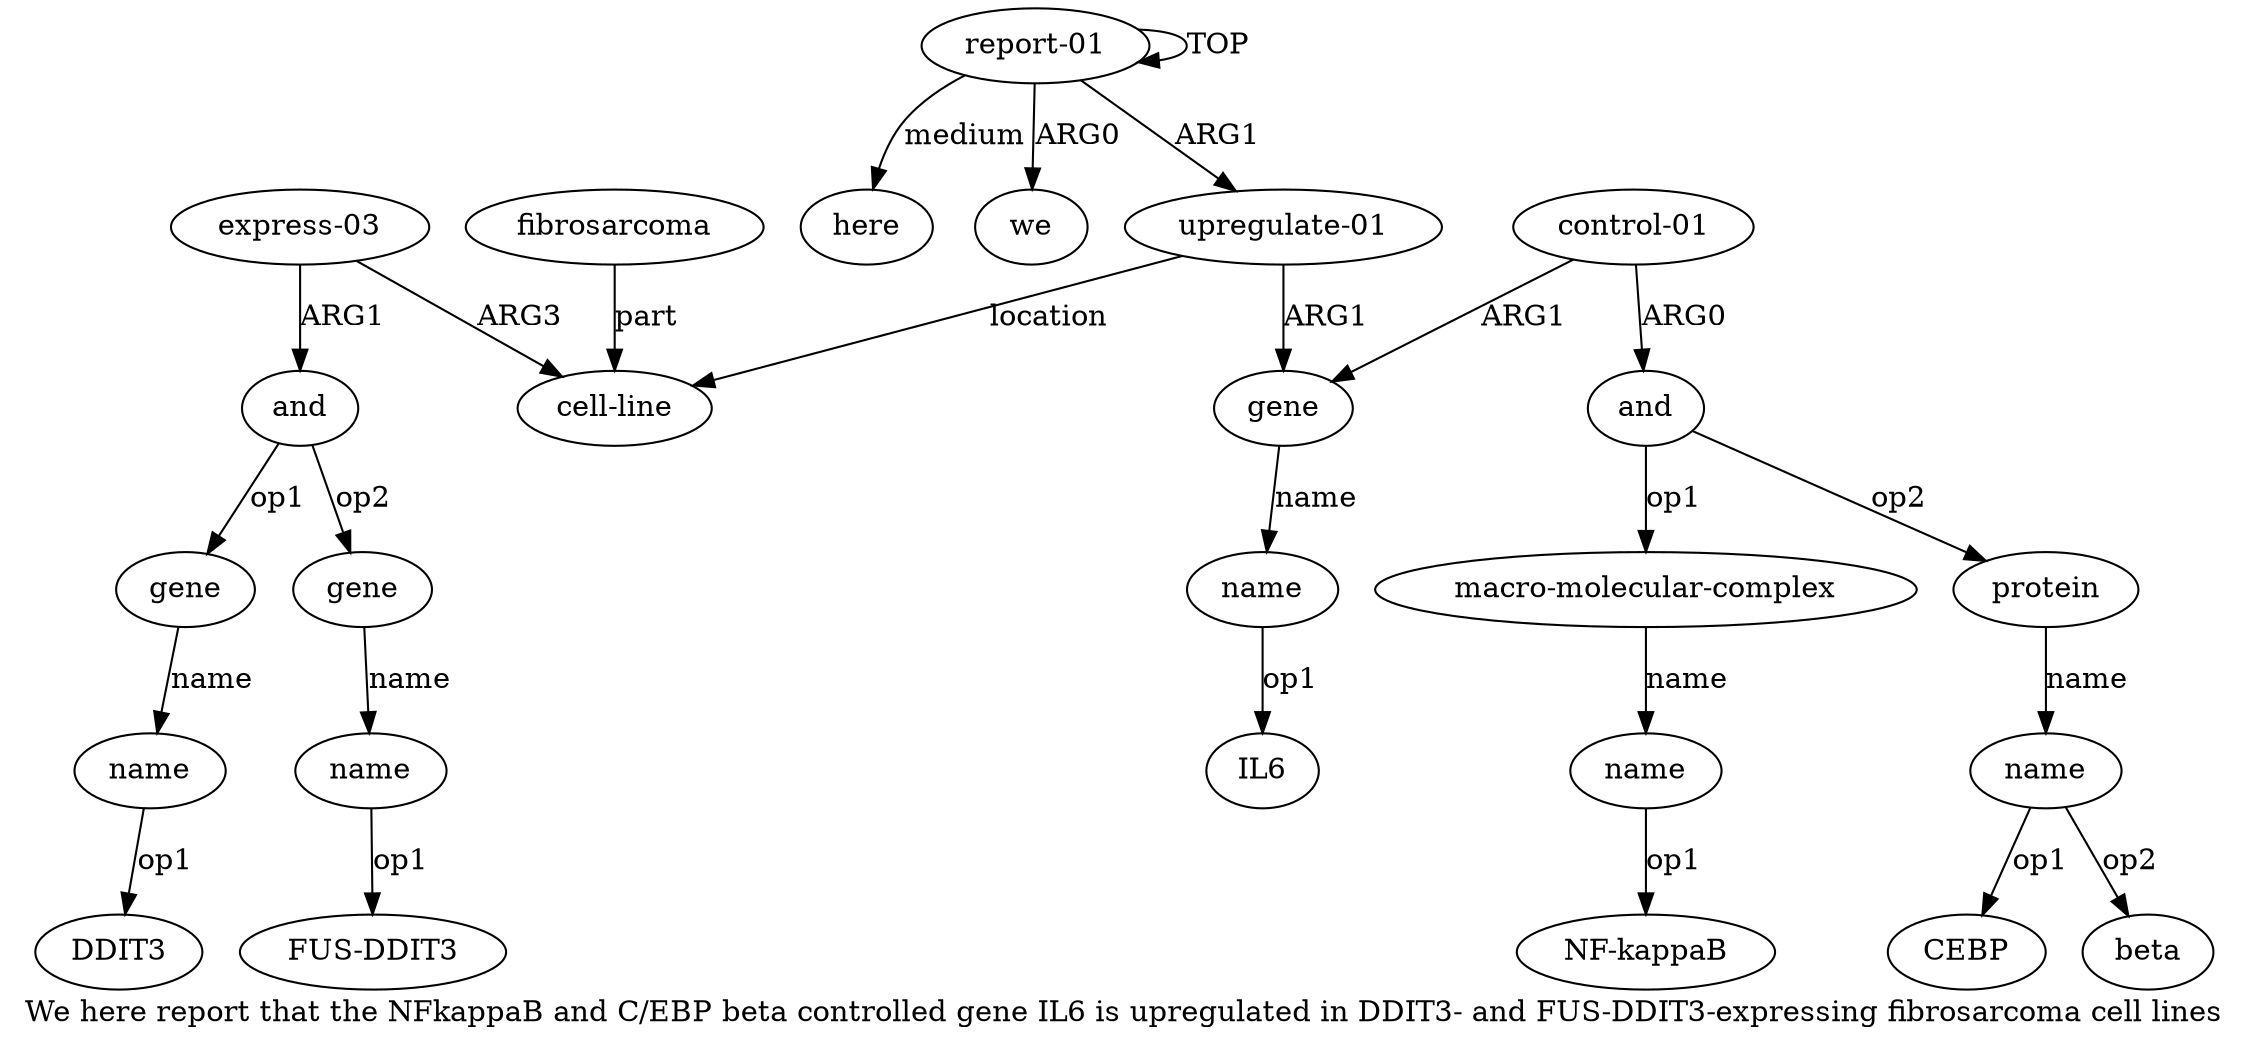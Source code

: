 digraph  {
	graph [label="We here report that the NFkappaB and C/EBP beta controlled gene IL6 is upregulated in DDIT3- and FUS-DDIT3-expressing fibrosarcoma \
cell lines"];
	node [label="\N"];
	"a4 IL6"	 [color=black,
		gold_ind=-1,
		gold_label=IL6,
		label=IL6,
		test_ind=-1,
		test_label=IL6];
	"a10 CEBP"	 [color=black,
		gold_ind=-1,
		gold_label=CEBP,
		label=CEBP,
		test_ind=-1,
		test_label=CEBP];
	"a16 DDIT3"	 [color=black,
		gold_ind=-1,
		gold_label=DDIT3,
		label=DDIT3,
		test_ind=-1,
		test_label=DDIT3];
	"a18 FUS-DDIT3"	 [color=black,
		gold_ind=-1,
		gold_label="FUS-DDIT3",
		label="FUS-DDIT3",
		test_ind=-1,
		test_label="FUS-DDIT3"];
	"a10 beta"	 [color=black,
		gold_ind=-1,
		gold_label=beta,
		label=beta,
		test_ind=-1,
		test_label=beta];
	"a8 NF-kappaB"	 [color=black,
		gold_ind=-1,
		gold_label="NF-kappaB",
		label="NF-kappaB",
		test_ind=-1,
		test_label="NF-kappaB"];
	a15	 [color=black,
		gold_ind=15,
		gold_label=gene,
		label=gene,
		test_ind=15,
		test_label=gene];
	a16	 [color=black,
		gold_ind=16,
		gold_label=name,
		label=name,
		test_ind=16,
		test_label=name];
	a15 -> a16 [key=0,
	color=black,
	gold_label=name,
	label=name,
	test_label=name];
a14 [color=black,
	gold_ind=14,
	gold_label=and,
	label=and,
	test_ind=14,
	test_label=and];
a14 -> a15 [key=0,
color=black,
gold_label=op1,
label=op1,
test_label=op1];
a17 [color=black,
gold_ind=17,
gold_label=gene,
label=gene,
test_ind=17,
test_label=gene];
a14 -> a17 [key=0,
color=black,
gold_label=op2,
label=op2,
test_label=op2];
a18 [color=black,
gold_ind=18,
gold_label=name,
label=name,
test_ind=18,
test_label=name];
a17 -> a18 [key=0,
color=black,
gold_label=name,
label=name,
test_label=name];
a16 -> "a16 DDIT3" [key=0,
color=black,
gold_label=op1,
label=op1,
test_label=op1];
a11 [color=black,
gold_ind=11,
gold_label="cell-line",
label="cell-line",
test_ind=11,
test_label="cell-line"];
a10 [color=black,
gold_ind=10,
gold_label=name,
label=name,
test_ind=10,
test_label=name];
a10 -> "a10 CEBP" [key=0,
color=black,
gold_label=op1,
label=op1,
test_label=op1];
a10 -> "a10 beta" [key=0,
color=black,
gold_label=op2,
label=op2,
test_label=op2];
a13 [color=black,
gold_ind=13,
gold_label="express-03",
label="express-03",
test_ind=13,
test_label="express-03"];
a13 -> a14 [key=0,
color=black,
gold_label=ARG1,
label=ARG1,
test_label=ARG1];
a13 -> a11 [key=0,
color=black,
gold_label=ARG3,
label=ARG3,
test_label=ARG3];
a12 [color=black,
gold_ind=12,
gold_label=fibrosarcoma,
label=fibrosarcoma,
test_ind=12,
test_label=fibrosarcoma];
a12 -> a11 [key=0,
color=black,
gold_label=part,
label=part,
test_label=part];
a19 [color=black,
gold_ind=19,
gold_label=here,
label=here,
test_ind=19,
test_label=here];
a18 -> "a18 FUS-DDIT3" [key=0,
color=black,
gold_label=op1,
label=op1,
test_label=op1];
a1 [color=black,
gold_ind=1,
gold_label=we,
label=we,
test_ind=1,
test_label=we];
a0 [color=black,
gold_ind=0,
gold_label="report-01",
label="report-01",
test_ind=0,
test_label="report-01"];
a0 -> a19 [key=0,
color=black,
gold_label=medium,
label=medium,
test_label=medium];
a0 -> a1 [key=0,
color=black,
gold_label=ARG0,
label=ARG0,
test_label=ARG0];
a0 -> a0 [key=0,
color=black,
gold_label=TOP,
label=TOP,
test_label=TOP];
a2 [color=black,
gold_ind=2,
gold_label="upregulate-01",
label="upregulate-01",
test_ind=2,
test_label="upregulate-01"];
a0 -> a2 [key=0,
color=black,
gold_label=ARG1,
label=ARG1,
test_label=ARG1];
a3 [color=black,
gold_ind=3,
gold_label=gene,
label=gene,
test_ind=3,
test_label=gene];
a4 [color=black,
gold_ind=4,
gold_label=name,
label=name,
test_ind=4,
test_label=name];
a3 -> a4 [key=0,
color=black,
gold_label=name,
label=name,
test_label=name];
a2 -> a11 [key=0,
color=black,
gold_label=location,
label=location,
test_label=location];
a2 -> a3 [key=0,
color=black,
gold_label=ARG1,
label=ARG1,
test_label=ARG1];
a5 [color=black,
gold_ind=5,
gold_label="control-01",
label="control-01",
test_ind=5,
test_label="control-01"];
a5 -> a3 [key=0,
color=black,
gold_label=ARG1,
label=ARG1,
test_label=ARG1];
a6 [color=black,
gold_ind=6,
gold_label=and,
label=and,
test_ind=6,
test_label=and];
a5 -> a6 [key=0,
color=black,
gold_label=ARG0,
label=ARG0,
test_label=ARG0];
a4 -> "a4 IL6" [key=0,
color=black,
gold_label=op1,
label=op1,
test_label=op1];
a7 [color=black,
gold_ind=7,
gold_label="macro-molecular-complex",
label="macro-molecular-complex",
test_ind=7,
test_label="macro-molecular-complex"];
a8 [color=black,
gold_ind=8,
gold_label=name,
label=name,
test_ind=8,
test_label=name];
a7 -> a8 [key=0,
color=black,
gold_label=name,
label=name,
test_label=name];
a6 -> a7 [key=0,
color=black,
gold_label=op1,
label=op1,
test_label=op1];
a9 [color=black,
gold_ind=9,
gold_label=protein,
label=protein,
test_ind=9,
test_label=protein];
a6 -> a9 [key=0,
color=black,
gold_label=op2,
label=op2,
test_label=op2];
a9 -> a10 [key=0,
color=black,
gold_label=name,
label=name,
test_label=name];
a8 -> "a8 NF-kappaB" [key=0,
color=black,
gold_label=op1,
label=op1,
test_label=op1];
}
